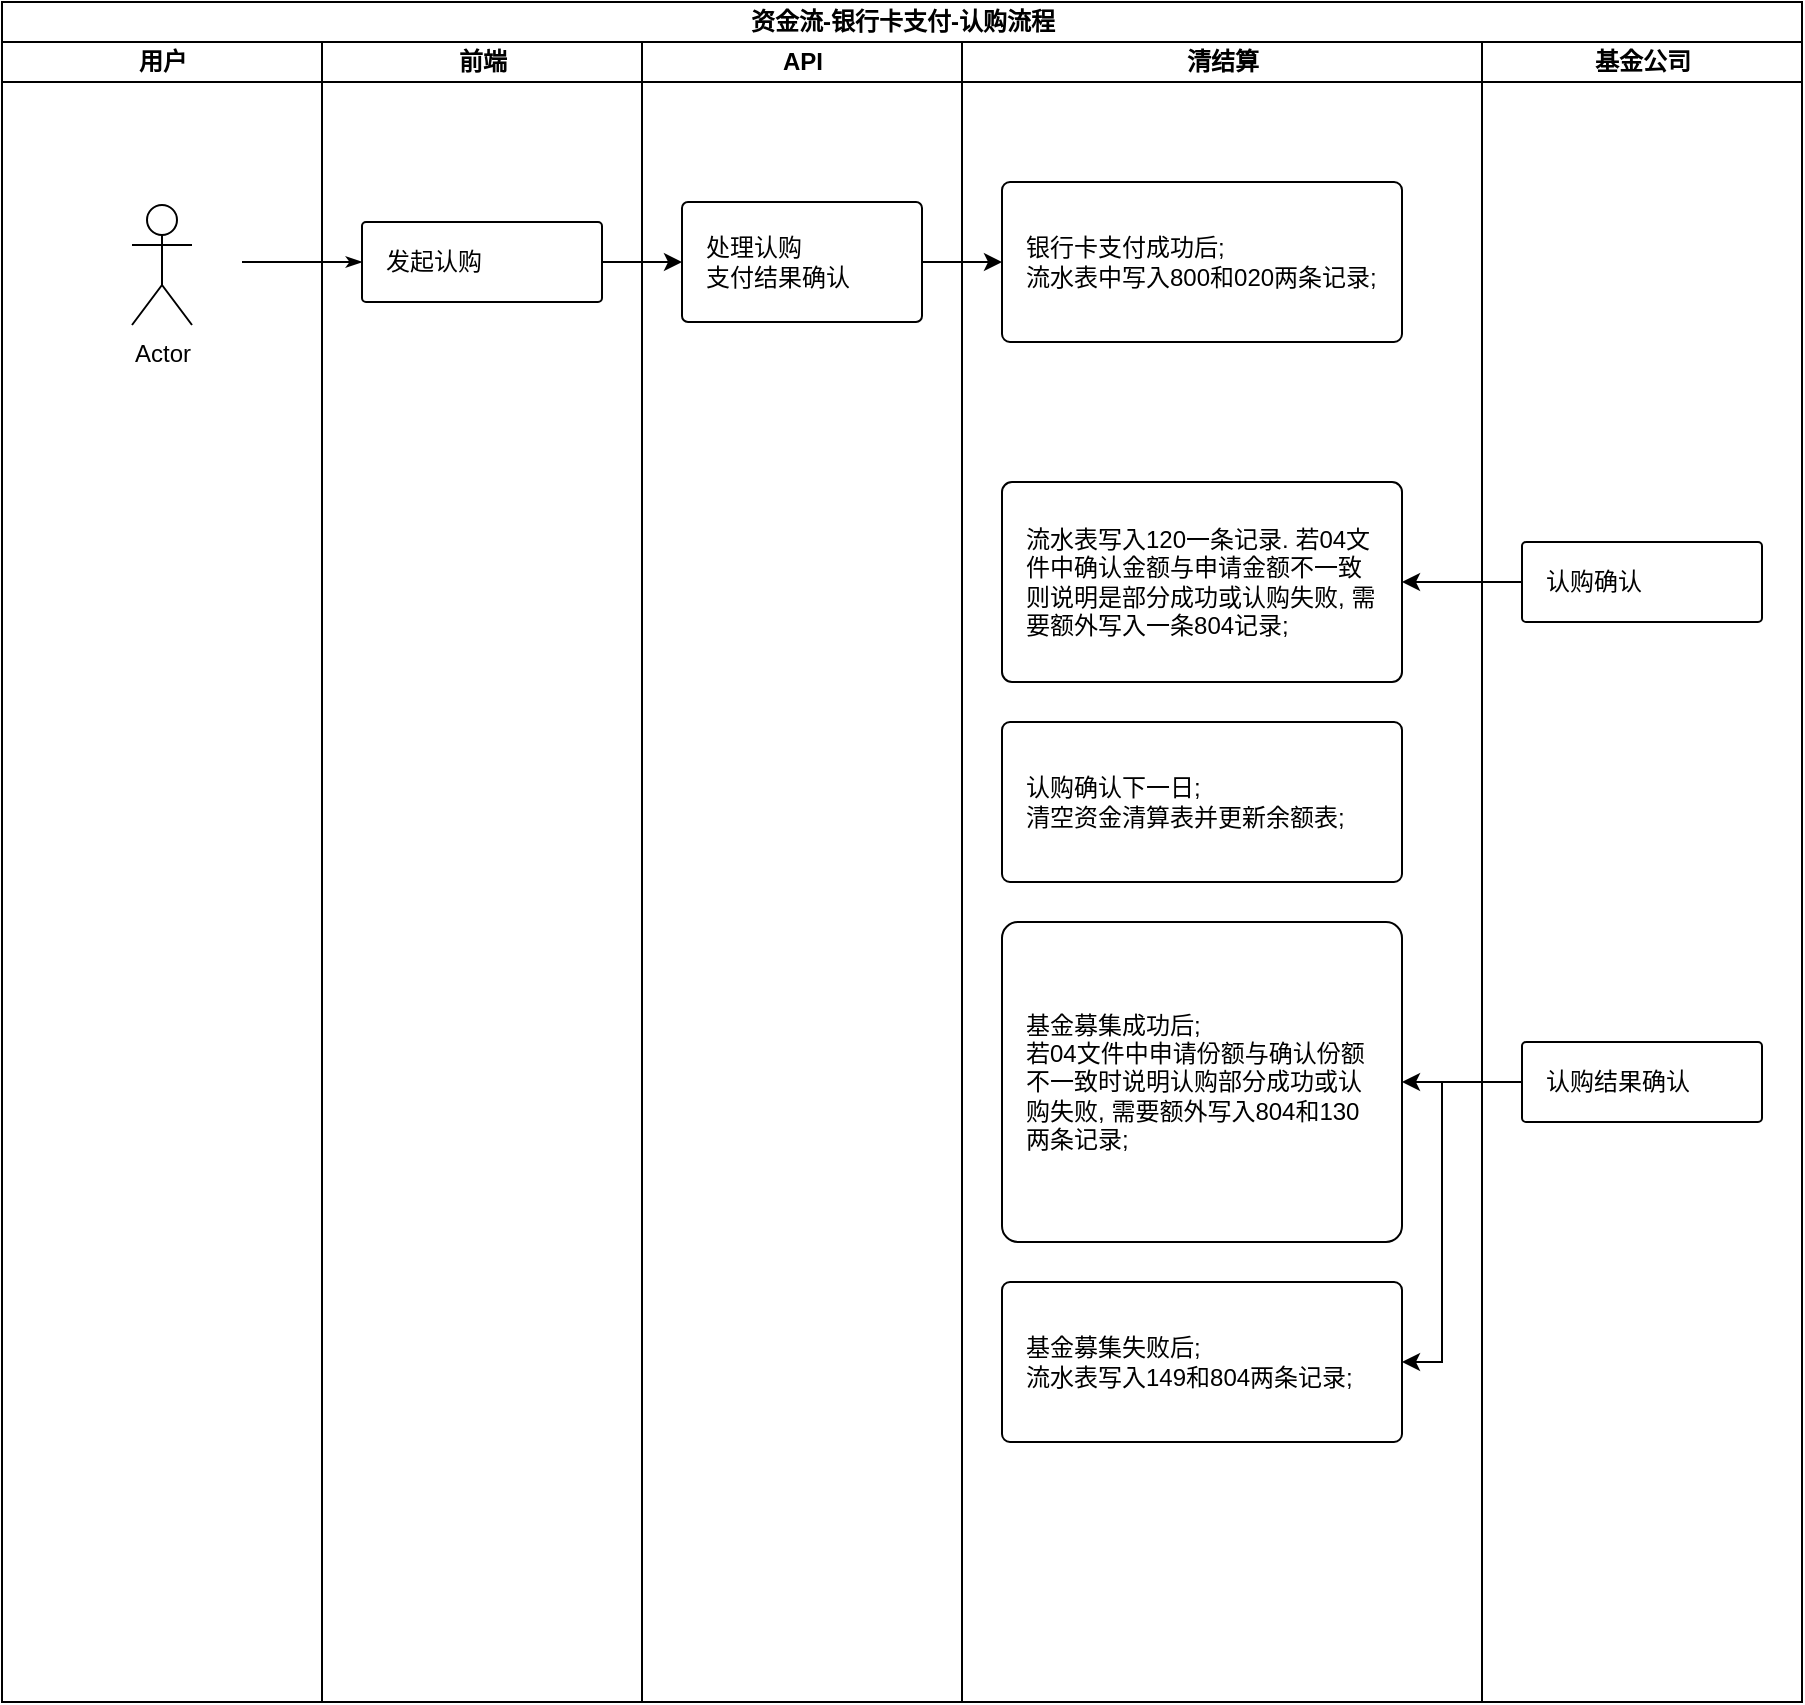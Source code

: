 <mxfile version="15.6.8" type="github" pages="7">
  <diagram name="认购-银行卡支付" id="74e2e168-ea6b-b213-b513-2b3c1d86103e">
    <mxGraphModel dx="1097" dy="556" grid="1" gridSize="10" guides="1" tooltips="1" connect="1" arrows="1" fold="1" page="1" pageScale="1" pageWidth="1100" pageHeight="850" background="none" math="0" shadow="0">
      <root>
        <mxCell id="0" />
        <mxCell id="1" parent="0" />
        <mxCell id="77e6c97f196da883-1" value="资金流-银行卡支付-认购流程" style="swimlane;html=1;childLayout=stackLayout;startSize=20;rounded=0;shadow=0;labelBackgroundColor=none;strokeWidth=1;fontFamily=Helvetica;fontSize=12;align=center;" parent="1" vertex="1">
          <mxGeometry x="100" width="900" height="850" as="geometry" />
        </mxCell>
        <mxCell id="77e6c97f196da883-2" value="用户" style="swimlane;html=1;startSize=20;fontFamily=Helvetica;fontSize=12;" parent="77e6c97f196da883-1" vertex="1">
          <mxGeometry y="20" width="160" height="830" as="geometry" />
        </mxCell>
        <mxCell id="12GjkF5NvIw1e0oJFxWk-1" value="Actor" style="shape=umlActor;verticalLabelPosition=bottom;verticalAlign=top;html=1;outlineConnect=0;fontFamily=Helvetica;fontSize=12;" parent="77e6c97f196da883-2" vertex="1">
          <mxGeometry x="65" y="81.5" width="30" height="60" as="geometry" />
        </mxCell>
        <mxCell id="77e6c97f196da883-3" value="前端" style="swimlane;html=1;startSize=20;fontFamily=Helvetica;fontSize=12;" parent="77e6c97f196da883-1" vertex="1">
          <mxGeometry x="160" y="20" width="160" height="830" as="geometry" />
        </mxCell>
        <mxCell id="77e6c97f196da883-11" value="发起认购" style="rounded=1;whiteSpace=wrap;html=1;align=left;spacingLeft=2;spacingRight=2;spacing=10;arcSize=5;fontFamily=Helvetica;fontSize=12;" parent="77e6c97f196da883-3" vertex="1">
          <mxGeometry x="20" y="90" width="120" height="40" as="geometry" />
        </mxCell>
        <mxCell id="77e6c97f196da883-4" value="API" style="swimlane;html=1;startSize=20;fontFamily=Helvetica;fontSize=12;" parent="77e6c97f196da883-1" vertex="1">
          <mxGeometry x="320" y="20" width="160" height="830" as="geometry" />
        </mxCell>
        <mxCell id="12GjkF5NvIw1e0oJFxWk-6" value="处理认购&lt;br style=&quot;font-size: 12px;&quot;&gt;支付结果确认&lt;br style=&quot;font-size: 12px;&quot;&gt;" style="rounded=1;whiteSpace=wrap;html=1;align=left;spacingLeft=2;spacingRight=2;spacing=10;arcSize=5;fontFamily=Helvetica;fontSize=12;" parent="77e6c97f196da883-4" vertex="1">
          <mxGeometry x="20" y="80" width="120" height="60" as="geometry" />
        </mxCell>
        <mxCell id="77e6c97f196da883-26" style="edgeStyle=orthogonalEdgeStyle;rounded=1;html=1;labelBackgroundColor=none;startArrow=none;startFill=0;startSize=5;endArrow=classicThin;endFill=1;endSize=5;jettySize=auto;orthogonalLoop=1;strokeWidth=1;fontFamily=Helvetica;fontSize=12;entryX=0;entryY=0.5;entryDx=0;entryDy=0;" parent="77e6c97f196da883-1" target="77e6c97f196da883-11" edge="1">
          <mxGeometry relative="1" as="geometry">
            <mxPoint x="120" y="130" as="sourcePoint" />
            <Array as="points">
              <mxPoint x="170" y="130" />
              <mxPoint x="170" y="130" />
            </Array>
          </mxGeometry>
        </mxCell>
        <mxCell id="12GjkF5NvIw1e0oJFxWk-7" value="" style="edgeStyle=orthogonalEdgeStyle;rounded=0;orthogonalLoop=1;jettySize=auto;html=1;fontFamily=Helvetica;fontSize=12;" parent="77e6c97f196da883-1" source="77e6c97f196da883-11" target="12GjkF5NvIw1e0oJFxWk-6" edge="1">
          <mxGeometry relative="1" as="geometry" />
        </mxCell>
        <mxCell id="77e6c97f196da883-6" value="清结算" style="swimlane;html=1;startSize=20;fontFamily=Helvetica;fontSize=12;" parent="77e6c97f196da883-1" vertex="1">
          <mxGeometry x="480" y="20" width="260" height="830" as="geometry" />
        </mxCell>
        <mxCell id="12GjkF5NvIw1e0oJFxWk-11" value="银行卡支付成功后&lt;span style=&quot;font-size: 12px;&quot;&gt;;&lt;/span&gt;&lt;br style=&quot;font-size: 12px;&quot;&gt;流水表中写入800和020两条记录&lt;span style=&quot;font-size: 12px;&quot;&gt;;&lt;/span&gt;" style="rounded=1;whiteSpace=wrap;html=1;align=left;spacingLeft=2;spacingRight=2;spacing=10;arcSize=5;fontFamily=Helvetica;fontSize=12;" parent="77e6c97f196da883-6" vertex="1">
          <mxGeometry x="20" y="70" width="200" height="80" as="geometry" />
        </mxCell>
        <mxCell id="12GjkF5NvIw1e0oJFxWk-18" value="&lt;span style=&quot;font-size: 12px&quot;&gt;流水表写入120一条记录. 若04文件中确认金额&lt;/span&gt;&lt;span style=&quot;font-size: 12px&quot;&gt;与申请金额&lt;span style=&quot;font-size: 12px&quot;&gt;不一致则说明是部分成功或认购失败&lt;/span&gt;&lt;/span&gt;&lt;span style=&quot;font-size: 12px&quot;&gt;,&lt;/span&gt;&lt;span style=&quot;font-size: 12px&quot;&gt;&lt;span style=&quot;font-size: 12px&quot;&gt;&amp;nbsp;需要&lt;/span&gt;&lt;/span&gt;&lt;span style=&quot;font-size: 12px&quot;&gt;&lt;span style=&quot;font-size: 12px&quot;&gt;额外写入一条804记录&lt;/span&gt;&lt;/span&gt;&lt;span style=&quot;font-size: 12px&quot;&gt;;&lt;/span&gt;&lt;span style=&quot;font-size: 12px&quot;&gt;&lt;br style=&quot;font-size: 12px&quot;&gt;&lt;/span&gt;" style="rounded=1;whiteSpace=wrap;html=1;align=left;spacingLeft=2;spacingRight=2;spacing=10;arcSize=5;fontFamily=Helvetica;fontSize=12;" parent="77e6c97f196da883-6" vertex="1">
          <mxGeometry x="20" y="220" width="200" height="100" as="geometry" />
        </mxCell>
        <mxCell id="12GjkF5NvIw1e0oJFxWk-22" value="基金募集成功后&lt;span style=&quot;font-size: 12px&quot;&gt;;&lt;/span&gt;&lt;br style=&quot;font-size: 12px&quot;&gt;若04文件中申请份额与确认份额不一致时说明认购部分成功或认购失败&lt;span style=&quot;font-size: 12px&quot;&gt;,&amp;nbsp;&lt;/span&gt;&lt;span style=&quot;font-size: 12px&quot;&gt;需要额外写入804和130两条记录&lt;/span&gt;&lt;span style=&quot;font-size: 12px&quot;&gt;;&lt;/span&gt;" style="rounded=1;whiteSpace=wrap;html=1;align=left;spacingLeft=2;spacingRight=2;spacing=10;arcSize=5;fontFamily=Helvetica;fontSize=12;" parent="77e6c97f196da883-6" vertex="1">
          <mxGeometry x="20" y="440" width="200" height="160" as="geometry" />
        </mxCell>
        <mxCell id="12GjkF5NvIw1e0oJFxWk-25" value="基金募集失败后&lt;span style=&quot;font-size: 12px;&quot;&gt;;&lt;/span&gt;&lt;br style=&quot;font-size: 12px;&quot;&gt;流水表写入149和804两条记录&lt;span style=&quot;font-size: 12px;&quot;&gt;;&lt;/span&gt;" style="rounded=1;whiteSpace=wrap;html=1;align=left;spacingLeft=2;spacingRight=2;arcSize=5;spacing=10;fontFamily=Helvetica;fontSize=12;" parent="77e6c97f196da883-6" vertex="1">
          <mxGeometry x="20" y="620" width="200" height="80" as="geometry" />
        </mxCell>
        <mxCell id="E-Tm5_w6oKKOwyoeAdDC-1" value="认购确认下一日;&lt;br&gt;清空资金清算表并更新余额表;" style="rounded=1;whiteSpace=wrap;html=1;align=left;spacingLeft=2;spacingRight=2;spacing=10;arcSize=5;fontFamily=Helvetica;fontSize=12;" vertex="1" parent="77e6c97f196da883-6">
          <mxGeometry x="20" y="340" width="200" height="80" as="geometry" />
        </mxCell>
        <mxCell id="12GjkF5NvIw1e0oJFxWk-15" value="基金公司" style="swimlane;html=1;startSize=20;fontFamily=Helvetica;fontSize=12;" parent="77e6c97f196da883-1" vertex="1">
          <mxGeometry x="740" y="20" width="160" height="830" as="geometry" />
        </mxCell>
        <mxCell id="12GjkF5NvIw1e0oJFxWk-16" value="认购确认" style="rounded=1;whiteSpace=wrap;html=1;align=left;spacingLeft=2;spacingRight=2;spacing=10;arcSize=5;fontFamily=Helvetica;fontSize=12;" parent="12GjkF5NvIw1e0oJFxWk-15" vertex="1">
          <mxGeometry x="20" y="250" width="120" height="40" as="geometry" />
        </mxCell>
        <mxCell id="12GjkF5NvIw1e0oJFxWk-17" style="edgeStyle=orthogonalEdgeStyle;rounded=0;orthogonalLoop=1;jettySize=auto;html=1;exitX=0.5;exitY=1;exitDx=0;exitDy=0;fontFamily=Helvetica;fontSize=12;" parent="12GjkF5NvIw1e0oJFxWk-15" source="12GjkF5NvIw1e0oJFxWk-16" target="12GjkF5NvIw1e0oJFxWk-16" edge="1">
          <mxGeometry relative="1" as="geometry" />
        </mxCell>
        <mxCell id="12GjkF5NvIw1e0oJFxWk-21" value="认购结果确认" style="rounded=1;whiteSpace=wrap;html=1;align=left;spacingLeft=2;spacingRight=2;spacing=10;arcSize=5;fontFamily=Helvetica;fontSize=12;" parent="12GjkF5NvIw1e0oJFxWk-15" vertex="1">
          <mxGeometry x="20" y="500" width="120" height="40" as="geometry" />
        </mxCell>
        <mxCell id="12GjkF5NvIw1e0oJFxWk-19" value="" style="edgeStyle=orthogonalEdgeStyle;rounded=0;orthogonalLoop=1;jettySize=auto;html=1;entryX=1;entryY=0.5;entryDx=0;entryDy=0;exitX=0;exitY=0.5;exitDx=0;exitDy=0;fontFamily=Helvetica;fontSize=12;" parent="77e6c97f196da883-1" source="12GjkF5NvIw1e0oJFxWk-16" target="12GjkF5NvIw1e0oJFxWk-18" edge="1">
          <mxGeometry relative="1" as="geometry">
            <Array as="points">
              <mxPoint x="760" y="290" />
              <mxPoint x="760" y="290" />
            </Array>
          </mxGeometry>
        </mxCell>
        <mxCell id="12GjkF5NvIw1e0oJFxWk-23" value="" style="edgeStyle=orthogonalEdgeStyle;rounded=0;orthogonalLoop=1;jettySize=auto;html=1;entryX=1;entryY=0.5;entryDx=0;entryDy=0;exitX=0;exitY=0.5;exitDx=0;exitDy=0;fontFamily=Helvetica;fontSize=12;" parent="77e6c97f196da883-1" source="12GjkF5NvIw1e0oJFxWk-21" target="12GjkF5NvIw1e0oJFxWk-22" edge="1">
          <mxGeometry relative="1" as="geometry">
            <mxPoint x="750" y="540" as="sourcePoint" />
            <Array as="points">
              <mxPoint x="760" y="540" />
            </Array>
          </mxGeometry>
        </mxCell>
        <mxCell id="12GjkF5NvIw1e0oJFxWk-28" value="" style="edgeStyle=orthogonalEdgeStyle;rounded=0;orthogonalLoop=1;jettySize=auto;html=1;entryX=1;entryY=0.5;entryDx=0;entryDy=0;exitX=0;exitY=0.5;exitDx=0;exitDy=0;fontFamily=Helvetica;fontSize=12;" parent="77e6c97f196da883-1" source="12GjkF5NvIw1e0oJFxWk-21" target="12GjkF5NvIw1e0oJFxWk-25" edge="1">
          <mxGeometry relative="1" as="geometry">
            <mxPoint x="730" y="540" as="sourcePoint" />
            <Array as="points">
              <mxPoint x="720" y="540" />
              <mxPoint x="720" y="680" />
            </Array>
          </mxGeometry>
        </mxCell>
        <mxCell id="cO9GOnF1WJv3CeYst1fP-2" style="edgeStyle=orthogonalEdgeStyle;rounded=0;orthogonalLoop=1;jettySize=auto;html=1;exitX=1;exitY=0.5;exitDx=0;exitDy=0;entryX=0;entryY=0.5;entryDx=0;entryDy=0;fontFamily=Helvetica;fontSize=12;" parent="77e6c97f196da883-1" source="12GjkF5NvIw1e0oJFxWk-6" target="12GjkF5NvIw1e0oJFxWk-11" edge="1">
          <mxGeometry relative="1" as="geometry" />
        </mxCell>
      </root>
    </mxGraphModel>
  </diagram>
  <diagram name="认购-备用金支付" id="-wCbE_WzvbQ07US4H_rW">
    <mxGraphModel dx="1097" dy="556" grid="1" gridSize="10" guides="1" tooltips="1" connect="1" arrows="1" fold="1" page="1" pageScale="1" pageWidth="1100" pageHeight="850" background="none" math="0" shadow="0">
      <root>
        <mxCell id="KTKjoq6SO68XxvG8exFq-0" />
        <mxCell id="KTKjoq6SO68XxvG8exFq-1" parent="KTKjoq6SO68XxvG8exFq-0" />
        <mxCell id="KTKjoq6SO68XxvG8exFq-2" value="资金流-备用金支付-认购" style="swimlane;html=1;childLayout=stackLayout;startSize=20;rounded=0;shadow=0;labelBackgroundColor=none;strokeWidth=1;fontFamily=Helvetica;fontSize=12;align=center;" parent="KTKjoq6SO68XxvG8exFq-1" vertex="1">
          <mxGeometry x="100" width="900" height="850" as="geometry" />
        </mxCell>
        <mxCell id="KTKjoq6SO68XxvG8exFq-3" value="用户" style="swimlane;html=1;startSize=20;fontFamily=Helvetica;fontSize=12;" parent="KTKjoq6SO68XxvG8exFq-2" vertex="1">
          <mxGeometry y="20" width="160" height="830" as="geometry" />
        </mxCell>
        <mxCell id="KTKjoq6SO68XxvG8exFq-4" value="Actor" style="shape=umlActor;verticalLabelPosition=bottom;verticalAlign=top;html=1;outlineConnect=0;fontFamily=Helvetica;fontSize=12;" parent="KTKjoq6SO68XxvG8exFq-3" vertex="1">
          <mxGeometry x="65" y="81.5" width="30" height="60" as="geometry" />
        </mxCell>
        <mxCell id="KTKjoq6SO68XxvG8exFq-5" value="前端" style="swimlane;html=1;startSize=20;fontFamily=Helvetica;fontSize=12;" parent="KTKjoq6SO68XxvG8exFq-2" vertex="1">
          <mxGeometry x="160" y="20" width="160" height="830" as="geometry" />
        </mxCell>
        <mxCell id="KTKjoq6SO68XxvG8exFq-6" value="发起认购" style="rounded=1;whiteSpace=wrap;html=1;align=left;spacingLeft=2;spacingRight=2;spacing=10;arcSize=5;fontFamily=Helvetica;fontSize=12;" parent="KTKjoq6SO68XxvG8exFq-5" vertex="1">
          <mxGeometry x="20" y="90" width="120" height="40" as="geometry" />
        </mxCell>
        <mxCell id="KTKjoq6SO68XxvG8exFq-7" value="API" style="swimlane;html=1;startSize=20;fontFamily=Helvetica;fontSize=12;" parent="KTKjoq6SO68XxvG8exFq-2" vertex="1">
          <mxGeometry x="320" y="20" width="160" height="830" as="geometry" />
        </mxCell>
        <mxCell id="KTKjoq6SO68XxvG8exFq-8" value="处理认购&lt;br style=&quot;font-size: 12px;&quot;&gt;支付结果确认&lt;br style=&quot;font-size: 12px;&quot;&gt;" style="rounded=1;whiteSpace=wrap;html=1;align=left;spacingLeft=2;spacingRight=2;spacing=10;arcSize=5;fontFamily=Helvetica;fontSize=12;" parent="KTKjoq6SO68XxvG8exFq-7" vertex="1">
          <mxGeometry x="20" y="80" width="120" height="60" as="geometry" />
        </mxCell>
        <mxCell id="KTKjoq6SO68XxvG8exFq-9" style="edgeStyle=orthogonalEdgeStyle;rounded=1;html=1;labelBackgroundColor=none;startArrow=none;startFill=0;startSize=5;endArrow=classicThin;endFill=1;endSize=5;jettySize=auto;orthogonalLoop=1;strokeWidth=1;fontFamily=Helvetica;fontSize=12;" parent="KTKjoq6SO68XxvG8exFq-2" target="KTKjoq6SO68XxvG8exFq-6" edge="1">
          <mxGeometry relative="1" as="geometry">
            <mxPoint x="120" y="131.5" as="sourcePoint" />
            <Array as="points">
              <mxPoint x="110" y="131.5" />
              <mxPoint x="110" y="131.5" />
            </Array>
          </mxGeometry>
        </mxCell>
        <mxCell id="KTKjoq6SO68XxvG8exFq-10" value="" style="edgeStyle=orthogonalEdgeStyle;rounded=0;orthogonalLoop=1;jettySize=auto;html=1;fontFamily=Helvetica;fontSize=12;" parent="KTKjoq6SO68XxvG8exFq-2" source="KTKjoq6SO68XxvG8exFq-6" target="KTKjoq6SO68XxvG8exFq-8" edge="1">
          <mxGeometry relative="1" as="geometry" />
        </mxCell>
        <mxCell id="KTKjoq6SO68XxvG8exFq-11" value="" style="edgeStyle=orthogonalEdgeStyle;rounded=0;orthogonalLoop=1;jettySize=auto;html=1;fontFamily=Helvetica;fontSize=12;" parent="KTKjoq6SO68XxvG8exFq-2" source="KTKjoq6SO68XxvG8exFq-8" target="KTKjoq6SO68XxvG8exFq-13" edge="1">
          <mxGeometry relative="1" as="geometry" />
        </mxCell>
        <mxCell id="KTKjoq6SO68XxvG8exFq-12" value="清结算" style="swimlane;html=1;startSize=20;fontFamily=Helvetica;fontSize=12;" parent="KTKjoq6SO68XxvG8exFq-2" vertex="1">
          <mxGeometry x="480" y="20" width="260" height="830" as="geometry" />
        </mxCell>
        <mxCell id="KTKjoq6SO68XxvG8exFq-13" value="备用金支付成功后;&lt;br style=&quot;font-size: 12px;&quot;&gt;流水表中备用金对应交易账户写入800和022两条记录;" style="rounded=1;whiteSpace=wrap;html=1;align=left;spacingLeft=2;spacingRight=2;spacing=10;arcSize=5;fontFamily=Helvetica;fontSize=12;" parent="KTKjoq6SO68XxvG8exFq-12" vertex="1">
          <mxGeometry x="20" y="70" width="200" height="80" as="geometry" />
        </mxCell>
        <mxCell id="KTKjoq6SO68XxvG8exFq-14" value="&lt;span style=&quot;font-size: 12px&quot;&gt;流水表中写入120一条记录; 若04文件中确认金额与申请金额不一致则说明是部分成功或认购失败&lt;/span&gt;&lt;span style=&quot;font-size: 12px&quot;&gt;,&lt;/span&gt;&lt;span style=&quot;font-size: 12px&quot;&gt;&lt;span style=&quot;font-size: 12px&quot;&gt;&amp;nbsp;需要&lt;/span&gt;&lt;/span&gt;&lt;span style=&quot;font-size: 12px&quot;&gt;&lt;span style=&quot;font-size: 12px&quot;&gt;额外写入一条804记录&lt;/span&gt;&lt;/span&gt;&lt;span style=&quot;font-size: 12px&quot;&gt;;&lt;/span&gt;&lt;span style=&quot;font-size: 12px&quot;&gt;&lt;br style=&quot;font-size: 12px&quot;&gt;流水表中备用金对应交易账号写入一条124记录;&lt;/span&gt;" style="rounded=1;whiteSpace=wrap;html=1;align=left;spacingLeft=2;spacingRight=2;spacing=10;arcSize=5;fontFamily=Helvetica;fontSize=12;" parent="KTKjoq6SO68XxvG8exFq-12" vertex="1">
          <mxGeometry x="20" y="220" width="200" height="150" as="geometry" />
        </mxCell>
        <mxCell id="KTKjoq6SO68XxvG8exFq-15" value="基金募集成功后;&lt;br style=&quot;font-size: 12px;&quot;&gt;流水表中写入130一条记录. 若04文件中确认份额与申请份额不一致时说明认购部分成功或认购失败, 需要额外写入一条804记录" style="rounded=1;whiteSpace=wrap;html=1;align=left;spacingLeft=2;spacingRight=2;spacing=10;arcSize=5;fontFamily=Helvetica;fontSize=12;" parent="KTKjoq6SO68XxvG8exFq-12" vertex="1">
          <mxGeometry x="20" y="490" width="200" height="100" as="geometry" />
        </mxCell>
        <mxCell id="KTKjoq6SO68XxvG8exFq-16" value="基金募集失败后;&lt;br style=&quot;font-size: 12px;&quot;&gt;流水表中写入149和804两条记录;" style="rounded=1;whiteSpace=wrap;html=1;align=left;spacingLeft=2;spacingRight=2;spacing=10;arcSize=5;fontFamily=Helvetica;fontSize=12;" parent="KTKjoq6SO68XxvG8exFq-12" vertex="1">
          <mxGeometry x="20" y="632" width="200" height="80" as="geometry" />
        </mxCell>
        <mxCell id="va6eXxd3p52WXhvBob9o-0" value="认购确认下一日;&lt;br&gt;清空资金清算表并更新余额表;" style="rounded=1;whiteSpace=wrap;html=1;align=left;spacingLeft=2;spacingRight=2;spacing=10;arcSize=5;fontFamily=Helvetica;fontSize=12;" vertex="1" parent="KTKjoq6SO68XxvG8exFq-12">
          <mxGeometry x="20" y="390" width="200" height="80" as="geometry" />
        </mxCell>
        <mxCell id="KTKjoq6SO68XxvG8exFq-17" value="基金公司" style="swimlane;html=1;startSize=20;fontFamily=Helvetica;fontSize=12;" parent="KTKjoq6SO68XxvG8exFq-2" vertex="1">
          <mxGeometry x="740" y="20" width="160" height="830" as="geometry" />
        </mxCell>
        <mxCell id="KTKjoq6SO68XxvG8exFq-18" value="认购确认" style="rounded=1;whiteSpace=wrap;html=1;align=left;spacingLeft=2;spacingRight=2;spacing=10;arcSize=5;fontFamily=Helvetica;fontSize=12;" parent="KTKjoq6SO68XxvG8exFq-17" vertex="1">
          <mxGeometry x="20" y="275" width="120" height="40" as="geometry" />
        </mxCell>
        <mxCell id="KTKjoq6SO68XxvG8exFq-19" style="edgeStyle=orthogonalEdgeStyle;rounded=0;orthogonalLoop=1;jettySize=auto;html=1;exitX=0.5;exitY=1;exitDx=0;exitDy=0;fontFamily=Helvetica;fontSize=12;" parent="KTKjoq6SO68XxvG8exFq-17" source="KTKjoq6SO68XxvG8exFq-18" target="KTKjoq6SO68XxvG8exFq-18" edge="1">
          <mxGeometry relative="1" as="geometry" />
        </mxCell>
        <mxCell id="KTKjoq6SO68XxvG8exFq-20" value="认购结果确认" style="rounded=1;whiteSpace=wrap;html=1;align=left;spacingLeft=2;spacingRight=2;spacing=10;arcSize=5;fontFamily=Helvetica;fontSize=12;" parent="KTKjoq6SO68XxvG8exFq-17" vertex="1">
          <mxGeometry x="20" y="520" width="120" height="40" as="geometry" />
        </mxCell>
        <mxCell id="Z9peEfl8zAG5faaf_7oY-2" style="edgeStyle=orthogonalEdgeStyle;rounded=0;orthogonalLoop=1;jettySize=auto;html=1;exitX=0.5;exitY=1;exitDx=0;exitDy=0;fontFamily=Helvetica;fontSize=12;" parent="KTKjoq6SO68XxvG8exFq-17" edge="1">
          <mxGeometry relative="1" as="geometry">
            <mxPoint x="80" y="425.63" as="sourcePoint" />
            <mxPoint x="80" y="425.63" as="targetPoint" />
          </mxGeometry>
        </mxCell>
        <mxCell id="KTKjoq6SO68XxvG8exFq-21" value="" style="edgeStyle=orthogonalEdgeStyle;rounded=0;orthogonalLoop=1;jettySize=auto;html=1;exitX=0;exitY=0.5;exitDx=0;exitDy=0;entryX=1;entryY=0.5;entryDx=0;entryDy=0;fontFamily=Helvetica;fontSize=12;" parent="KTKjoq6SO68XxvG8exFq-2" source="KTKjoq6SO68XxvG8exFq-18" target="KTKjoq6SO68XxvG8exFq-14" edge="1">
          <mxGeometry relative="1" as="geometry">
            <Array as="points">
              <mxPoint x="760" y="315" />
            </Array>
          </mxGeometry>
        </mxCell>
        <mxCell id="KTKjoq6SO68XxvG8exFq-22" value="" style="edgeStyle=orthogonalEdgeStyle;rounded=0;orthogonalLoop=1;jettySize=auto;html=1;fontFamily=Helvetica;fontSize=12;" parent="KTKjoq6SO68XxvG8exFq-2" source="KTKjoq6SO68XxvG8exFq-20" target="KTKjoq6SO68XxvG8exFq-15" edge="1">
          <mxGeometry relative="1" as="geometry">
            <Array as="points">
              <mxPoint x="700" y="562" />
              <mxPoint x="700" y="562" />
            </Array>
          </mxGeometry>
        </mxCell>
        <mxCell id="KTKjoq6SO68XxvG8exFq-23" value="" style="edgeStyle=orthogonalEdgeStyle;rounded=0;orthogonalLoop=1;jettySize=auto;html=1;entryX=1;entryY=0.5;entryDx=0;entryDy=0;exitX=0;exitY=0.5;exitDx=0;exitDy=0;fontFamily=Helvetica;fontSize=12;" parent="KTKjoq6SO68XxvG8exFq-2" source="KTKjoq6SO68XxvG8exFq-20" target="KTKjoq6SO68XxvG8exFq-16" edge="1">
          <mxGeometry relative="1" as="geometry">
            <Array as="points">
              <mxPoint x="720" y="560" />
              <mxPoint x="720" y="692" />
            </Array>
          </mxGeometry>
        </mxCell>
      </root>
    </mxGraphModel>
  </diagram>
  <diagram id="F8xrC1gaDjKWn0wuDQE8" name="申购-银行卡支付">
    <mxGraphModel dx="1097" dy="556" grid="1" gridSize="10" guides="1" tooltips="1" connect="1" arrows="1" fold="1" page="1" pageScale="1" pageWidth="1100" pageHeight="850" background="none" math="0" shadow="0">
      <root>
        <mxCell id="wtjmfE7VQJq2z9GDIMtx-0" />
        <mxCell id="wtjmfE7VQJq2z9GDIMtx-1" parent="wtjmfE7VQJq2z9GDIMtx-0" />
        <mxCell id="EzL5qBrfCOP226wimF2h-0" value="资金流-银行卡支付-申购" style="swimlane;html=1;childLayout=stackLayout;startSize=20;shadow=0;labelBackgroundColor=none;strokeWidth=1;fontFamily=Helvetica;fontSize=12;align=center;" parent="wtjmfE7VQJq2z9GDIMtx-1" vertex="1">
          <mxGeometry x="100" width="900" height="850" as="geometry" />
        </mxCell>
        <mxCell id="EzL5qBrfCOP226wimF2h-1" value="用户" style="swimlane;html=1;startSize=20;fontFamily=Helvetica;fontSize=12;" parent="EzL5qBrfCOP226wimF2h-0" vertex="1">
          <mxGeometry y="20" width="160" height="830" as="geometry" />
        </mxCell>
        <mxCell id="EzL5qBrfCOP226wimF2h-2" value="Actor" style="shape=umlActor;verticalLabelPosition=bottom;verticalAlign=top;html=1;outlineConnect=0;fontFamily=Helvetica;fontSize=12;" parent="EzL5qBrfCOP226wimF2h-1" vertex="1">
          <mxGeometry x="65" y="81.5" width="30" height="60" as="geometry" />
        </mxCell>
        <mxCell id="EzL5qBrfCOP226wimF2h-3" value="前端" style="swimlane;html=1;startSize=20;fontFamily=Helvetica;fontSize=12;" parent="EzL5qBrfCOP226wimF2h-0" vertex="1">
          <mxGeometry x="160" y="20" width="160" height="830" as="geometry" />
        </mxCell>
        <mxCell id="EzL5qBrfCOP226wimF2h-4" value="发起申购" style="rounded=1;whiteSpace=wrap;html=1;align=left;spacingLeft=2;spacingRight=2;spacing=10;arcSize=5;fontFamily=Helvetica;fontSize=12;" parent="EzL5qBrfCOP226wimF2h-3" vertex="1">
          <mxGeometry x="20" y="90" width="120" height="40" as="geometry" />
        </mxCell>
        <mxCell id="EzL5qBrfCOP226wimF2h-5" value="API" style="swimlane;html=1;startSize=20;fontFamily=Helvetica;fontSize=12;" parent="EzL5qBrfCOP226wimF2h-0" vertex="1">
          <mxGeometry x="320" y="20" width="160" height="830" as="geometry" />
        </mxCell>
        <mxCell id="EzL5qBrfCOP226wimF2h-6" value="处理申购&lt;br style=&quot;font-size: 12px;&quot;&gt;支付结果确认" style="rounded=1;whiteSpace=wrap;html=1;align=left;spacingLeft=2;spacingRight=2;spacing=10;arcSize=5;fontFamily=Helvetica;fontSize=12;" parent="EzL5qBrfCOP226wimF2h-5" vertex="1">
          <mxGeometry x="20" y="80" width="120" height="60" as="geometry" />
        </mxCell>
        <mxCell id="EzL5qBrfCOP226wimF2h-7" style="edgeStyle=orthogonalEdgeStyle;html=1;labelBackgroundColor=none;startArrow=none;startFill=0;startSize=5;endArrow=classicThin;endFill=1;endSize=5;jettySize=auto;orthogonalLoop=1;strokeWidth=1;fontFamily=Helvetica;fontSize=12;entryX=0;entryY=0.5;entryDx=0;entryDy=0;" parent="EzL5qBrfCOP226wimF2h-0" target="EzL5qBrfCOP226wimF2h-4" edge="1">
          <mxGeometry relative="1" as="geometry">
            <mxPoint x="120" y="130" as="sourcePoint" />
            <Array as="points">
              <mxPoint x="120" y="130" />
            </Array>
          </mxGeometry>
        </mxCell>
        <mxCell id="EzL5qBrfCOP226wimF2h-8" value="" style="edgeStyle=orthogonalEdgeStyle;orthogonalLoop=1;jettySize=auto;html=1;fontFamily=Helvetica;fontSize=12;" parent="EzL5qBrfCOP226wimF2h-0" source="EzL5qBrfCOP226wimF2h-4" target="EzL5qBrfCOP226wimF2h-6" edge="1">
          <mxGeometry relative="1" as="geometry" />
        </mxCell>
        <mxCell id="EzL5qBrfCOP226wimF2h-9" value="" style="edgeStyle=orthogonalEdgeStyle;orthogonalLoop=1;jettySize=auto;html=1;fontFamily=Helvetica;fontSize=12;" parent="EzL5qBrfCOP226wimF2h-0" source="EzL5qBrfCOP226wimF2h-6" target="EzL5qBrfCOP226wimF2h-11" edge="1">
          <mxGeometry relative="1" as="geometry" />
        </mxCell>
        <mxCell id="EzL5qBrfCOP226wimF2h-10" value="清结算" style="swimlane;html=1;startSize=20;fontFamily=Helvetica;fontSize=12;" parent="EzL5qBrfCOP226wimF2h-0" vertex="1">
          <mxGeometry x="480" y="20" width="260" height="830" as="geometry" />
        </mxCell>
        <mxCell id="EzL5qBrfCOP226wimF2h-11" value="银行卡支付成功后;&lt;br style=&quot;font-size: 12px;&quot;&gt;流水表中写入800和022两条记录;" style="rounded=1;whiteSpace=wrap;html=1;align=left;spacingLeft=2;spacingRight=2;spacing=10;arcSize=5;fontFamily=Helvetica;fontSize=12;" parent="EzL5qBrfCOP226wimF2h-10" vertex="1">
          <mxGeometry x="20" y="50" width="200" height="120" as="geometry" />
        </mxCell>
        <mxCell id="EzL5qBrfCOP226wimF2h-12" value="流水表写入122一条记录;&amp;nbsp;&lt;span style=&quot;font-size: 12px&quot;&gt;若04文件中确认金额&lt;/span&gt;与申请金额&lt;span style=&quot;font-size: 12px&quot;&gt;不一致则说明只有部分成功&lt;/span&gt;&lt;span style=&quot;font-size: 12px&quot;&gt;,&lt;/span&gt;&lt;span style=&quot;font-size: 12px&quot;&gt;&amp;nbsp;需要给用户退款&lt;/span&gt;&lt;span style=&quot;font-size: 12px&quot;&gt;,&lt;/span&gt;&lt;span style=&quot;font-size: 12px&quot;&gt;&amp;nbsp;退款至交易账号对应银行卡&lt;/span&gt;&lt;span style=&quot;font-size: 12px&quot;&gt;,&lt;/span&gt;&lt;span style=&quot;font-size: 12px&quot;&gt;&amp;nbsp;并额外写入一条804记录;&lt;/span&gt;" style="rounded=1;whiteSpace=wrap;html=1;align=left;spacingLeft=2;spacingRight=2;spacing=10;arcSize=5;fontFamily=Helvetica;fontSize=12;" parent="EzL5qBrfCOP226wimF2h-10" vertex="1">
          <mxGeometry x="20" y="220" width="200" height="140" as="geometry" />
        </mxCell>
        <mxCell id="MYecZ2V6xRfUikZ4x27Y-0" value="申购确认下一日;&lt;br&gt;清空资金清算表并更新余额表;" style="rounded=1;whiteSpace=wrap;html=1;align=left;spacingLeft=2;spacingRight=2;spacing=10;arcSize=5;fontFamily=Helvetica;fontSize=12;" vertex="1" parent="EzL5qBrfCOP226wimF2h-10">
          <mxGeometry x="20" y="380" width="200" height="80" as="geometry" />
        </mxCell>
        <mxCell id="EzL5qBrfCOP226wimF2h-15" value="基金公司" style="swimlane;html=1;startSize=20;fontFamily=Helvetica;fontSize=12;" parent="EzL5qBrfCOP226wimF2h-0" vertex="1">
          <mxGeometry x="740" y="20" width="160" height="830" as="geometry" />
        </mxCell>
        <mxCell id="EzL5qBrfCOP226wimF2h-16" value="申购确认" style="rounded=1;whiteSpace=wrap;html=1;align=left;spacingLeft=2;spacingRight=2;spacing=10;arcSize=5;fontFamily=Helvetica;fontSize=12;" parent="EzL5qBrfCOP226wimF2h-15" vertex="1">
          <mxGeometry x="20" y="270" width="120" height="40" as="geometry" />
        </mxCell>
        <mxCell id="EzL5qBrfCOP226wimF2h-17" style="edgeStyle=orthogonalEdgeStyle;orthogonalLoop=1;jettySize=auto;html=1;exitX=0.5;exitY=1;exitDx=0;exitDy=0;fontFamily=Helvetica;fontSize=12;" parent="EzL5qBrfCOP226wimF2h-15" source="EzL5qBrfCOP226wimF2h-16" target="EzL5qBrfCOP226wimF2h-16" edge="1">
          <mxGeometry relative="1" as="geometry" />
        </mxCell>
        <mxCell id="EzL5qBrfCOP226wimF2h-19" value="" style="edgeStyle=orthogonalEdgeStyle;orthogonalLoop=1;jettySize=auto;html=1;entryX=1;entryY=0.5;entryDx=0;entryDy=0;exitX=0;exitY=0.5;exitDx=0;exitDy=0;fontFamily=Helvetica;fontSize=12;" parent="EzL5qBrfCOP226wimF2h-0" source="EzL5qBrfCOP226wimF2h-16" target="EzL5qBrfCOP226wimF2h-12" edge="1">
          <mxGeometry relative="1" as="geometry">
            <Array as="points">
              <mxPoint x="730" y="310" />
              <mxPoint x="730" y="310" />
            </Array>
          </mxGeometry>
        </mxCell>
      </root>
    </mxGraphModel>
  </diagram>
  <diagram name="申购-备用金支付" id="_-hb5riuFFzseJ9uLydj">
    <mxGraphModel dx="1097" dy="556" grid="1" gridSize="10" guides="1" tooltips="1" connect="1" arrows="1" fold="1" page="1" pageScale="1" pageWidth="1100" pageHeight="850" math="0" shadow="0">
      <root>
        <mxCell id="JICQAFATRU0Gd_pabYBW-0" />
        <mxCell id="JICQAFATRU0Gd_pabYBW-1" parent="JICQAFATRU0Gd_pabYBW-0" />
        <mxCell id="JICQAFATRU0Gd_pabYBW-2" value="资金流-备用金支付-申购" style="swimlane;html=1;childLayout=stackLayout;startSize=20;shadow=0;labelBackgroundColor=none;strokeWidth=1;fontFamily=Helvetica;fontSize=12;align=center;" vertex="1" parent="JICQAFATRU0Gd_pabYBW-1">
          <mxGeometry x="100" width="900" height="850" as="geometry" />
        </mxCell>
        <mxCell id="JICQAFATRU0Gd_pabYBW-3" value="用户" style="swimlane;html=1;startSize=20;fontFamily=Helvetica;fontSize=12;" vertex="1" parent="JICQAFATRU0Gd_pabYBW-2">
          <mxGeometry y="20" width="160" height="830" as="geometry" />
        </mxCell>
        <mxCell id="JICQAFATRU0Gd_pabYBW-4" value="Actor" style="shape=umlActor;verticalLabelPosition=bottom;verticalAlign=top;html=1;outlineConnect=0;fontFamily=Helvetica;fontSize=12;" vertex="1" parent="JICQAFATRU0Gd_pabYBW-3">
          <mxGeometry x="65" y="81.5" width="30" height="60" as="geometry" />
        </mxCell>
        <mxCell id="JICQAFATRU0Gd_pabYBW-5" value="前端" style="swimlane;html=1;startSize=20;fontFamily=Helvetica;fontSize=12;" vertex="1" parent="JICQAFATRU0Gd_pabYBW-2">
          <mxGeometry x="160" y="20" width="160" height="830" as="geometry" />
        </mxCell>
        <mxCell id="JICQAFATRU0Gd_pabYBW-6" value="发起申购" style="rounded=1;whiteSpace=wrap;html=1;align=left;spacingLeft=2;spacingRight=2;spacing=10;arcSize=5;fontFamily=Helvetica;fontSize=12;" vertex="1" parent="JICQAFATRU0Gd_pabYBW-5">
          <mxGeometry x="20" y="90" width="120" height="40" as="geometry" />
        </mxCell>
        <mxCell id="JICQAFATRU0Gd_pabYBW-7" value="API" style="swimlane;html=1;startSize=20;fontFamily=Helvetica;fontSize=12;" vertex="1" parent="JICQAFATRU0Gd_pabYBW-2">
          <mxGeometry x="320" y="20" width="160" height="830" as="geometry" />
        </mxCell>
        <mxCell id="JICQAFATRU0Gd_pabYBW-8" value="处理申购&lt;br style=&quot;font-size: 12px;&quot;&gt;支付结果确认" style="rounded=1;whiteSpace=wrap;html=1;align=left;spacingLeft=2;spacingRight=2;spacing=10;arcSize=5;fontFamily=Helvetica;fontSize=12;" vertex="1" parent="JICQAFATRU0Gd_pabYBW-7">
          <mxGeometry x="20" y="80" width="120" height="60" as="geometry" />
        </mxCell>
        <mxCell id="JICQAFATRU0Gd_pabYBW-9" style="edgeStyle=orthogonalEdgeStyle;html=1;labelBackgroundColor=none;startArrow=none;startFill=0;startSize=5;endArrow=classicThin;endFill=1;endSize=5;jettySize=auto;orthogonalLoop=1;strokeWidth=1;fontFamily=Helvetica;fontSize=12;entryX=0;entryY=0.5;entryDx=0;entryDy=0;" edge="1" parent="JICQAFATRU0Gd_pabYBW-2" target="JICQAFATRU0Gd_pabYBW-6">
          <mxGeometry relative="1" as="geometry">
            <mxPoint x="120" y="130" as="sourcePoint" />
            <Array as="points">
              <mxPoint x="120" y="130" />
            </Array>
          </mxGeometry>
        </mxCell>
        <mxCell id="JICQAFATRU0Gd_pabYBW-10" value="" style="edgeStyle=orthogonalEdgeStyle;orthogonalLoop=1;jettySize=auto;html=1;fontFamily=Helvetica;fontSize=12;" edge="1" parent="JICQAFATRU0Gd_pabYBW-2" source="JICQAFATRU0Gd_pabYBW-6" target="JICQAFATRU0Gd_pabYBW-8">
          <mxGeometry relative="1" as="geometry" />
        </mxCell>
        <mxCell id="JICQAFATRU0Gd_pabYBW-11" value="" style="edgeStyle=orthogonalEdgeStyle;orthogonalLoop=1;jettySize=auto;html=1;fontFamily=Helvetica;fontSize=12;" edge="1" parent="JICQAFATRU0Gd_pabYBW-2" source="JICQAFATRU0Gd_pabYBW-8" target="JICQAFATRU0Gd_pabYBW-13">
          <mxGeometry relative="1" as="geometry" />
        </mxCell>
        <mxCell id="JICQAFATRU0Gd_pabYBW-12" value="清结算" style="swimlane;html=1;startSize=20;fontFamily=Helvetica;fontSize=12;" vertex="1" parent="JICQAFATRU0Gd_pabYBW-2">
          <mxGeometry x="480" y="20" width="260" height="830" as="geometry" />
        </mxCell>
        <mxCell id="JICQAFATRU0Gd_pabYBW-13" value="银行卡支付成功后;&lt;br style=&quot;font-size: 12px;&quot;&gt;流水表中备用金对应交易账户写入800和022两条记录;" style="rounded=1;whiteSpace=wrap;html=1;align=left;spacingLeft=2;spacingRight=2;spacing=10;arcSize=5;fontFamily=Helvetica;fontSize=12;" vertex="1" parent="JICQAFATRU0Gd_pabYBW-12">
          <mxGeometry x="20" y="50" width="200" height="120" as="geometry" />
        </mxCell>
        <mxCell id="JICQAFATRU0Gd_pabYBW-14" value="流水表写入122一条记录;&amp;nbsp;&lt;span style=&quot;font-size: 12px&quot;&gt;若04文件中确认金额&lt;/span&gt;与申请金额&lt;span style=&quot;font-size: 12px&quot;&gt;不一致则说明只有部分成功&lt;/span&gt;&lt;span style=&quot;font-size: 12px&quot;&gt;,&lt;/span&gt;&lt;span style=&quot;font-size: 12px&quot;&gt;&amp;nbsp;需要给用户退款&lt;/span&gt;&lt;span style=&quot;font-size: 12px&quot;&gt;,&lt;/span&gt;&lt;span style=&quot;font-size: 12px&quot;&gt;&amp;nbsp;退款至交易账号对应银行卡&lt;/span&gt;&lt;span style=&quot;font-size: 12px&quot;&gt;,&lt;/span&gt;&lt;span style=&quot;font-size: 12px&quot;&gt;&amp;nbsp;并额外写入一条804记录;&lt;/span&gt;" style="rounded=1;whiteSpace=wrap;html=1;align=left;spacingLeft=2;spacingRight=2;spacing=10;arcSize=5;fontFamily=Helvetica;fontSize=12;" vertex="1" parent="JICQAFATRU0Gd_pabYBW-12">
          <mxGeometry x="20" y="220" width="200" height="140" as="geometry" />
        </mxCell>
        <mxCell id="hecEraKjl9DLfcyD-f18-0" value="申购确认下一日;&lt;br&gt;清空资金清算表并更新余额表;" style="rounded=1;whiteSpace=wrap;html=1;align=left;spacingLeft=2;spacingRight=2;spacing=10;arcSize=5;fontFamily=Helvetica;fontSize=12;" vertex="1" parent="JICQAFATRU0Gd_pabYBW-12">
          <mxGeometry x="20" y="380" width="200" height="80" as="geometry" />
        </mxCell>
        <mxCell id="JICQAFATRU0Gd_pabYBW-15" value="基金公司" style="swimlane;html=1;startSize=20;fontFamily=Helvetica;fontSize=12;" vertex="1" parent="JICQAFATRU0Gd_pabYBW-2">
          <mxGeometry x="740" y="20" width="160" height="830" as="geometry" />
        </mxCell>
        <mxCell id="JICQAFATRU0Gd_pabYBW-16" value="申购确认" style="rounded=1;whiteSpace=wrap;html=1;align=left;spacingLeft=2;spacingRight=2;spacing=10;arcSize=5;fontFamily=Helvetica;fontSize=12;" vertex="1" parent="JICQAFATRU0Gd_pabYBW-15">
          <mxGeometry x="20" y="270" width="120" height="40" as="geometry" />
        </mxCell>
        <mxCell id="JICQAFATRU0Gd_pabYBW-17" style="edgeStyle=orthogonalEdgeStyle;orthogonalLoop=1;jettySize=auto;html=1;exitX=0.5;exitY=1;exitDx=0;exitDy=0;fontFamily=Helvetica;fontSize=12;" edge="1" parent="JICQAFATRU0Gd_pabYBW-15" source="JICQAFATRU0Gd_pabYBW-16" target="JICQAFATRU0Gd_pabYBW-16">
          <mxGeometry relative="1" as="geometry" />
        </mxCell>
        <mxCell id="JICQAFATRU0Gd_pabYBW-18" value="" style="edgeStyle=orthogonalEdgeStyle;orthogonalLoop=1;jettySize=auto;html=1;entryX=1;entryY=0.5;entryDx=0;entryDy=0;exitX=0;exitY=0.5;exitDx=0;exitDy=0;fontFamily=Helvetica;fontSize=12;" edge="1" parent="JICQAFATRU0Gd_pabYBW-2" source="JICQAFATRU0Gd_pabYBW-16" target="JICQAFATRU0Gd_pabYBW-14">
          <mxGeometry relative="1" as="geometry">
            <Array as="points">
              <mxPoint x="730" y="310" />
              <mxPoint x="730" y="310" />
            </Array>
          </mxGeometry>
        </mxCell>
      </root>
    </mxGraphModel>
  </diagram>
  <diagram name="赎回" id="GwUClJKcG2bneEdFs9N0">
    <mxGraphModel dx="1097" dy="556" grid="1" gridSize="10" guides="1" tooltips="1" connect="1" arrows="1" fold="1" page="1" pageScale="1" pageWidth="1100" pageHeight="850" math="0" shadow="0">
      <root>
        <mxCell id="nBo_cUhYTdb0YgvIgYSJ-0" />
        <mxCell id="nBo_cUhYTdb0YgvIgYSJ-1" parent="nBo_cUhYTdb0YgvIgYSJ-0" />
        <mxCell id="nBo_cUhYTdb0YgvIgYSJ-2" value="资金流-赎回" style="swimlane;html=1;childLayout=stackLayout;startSize=20;shadow=0;labelBackgroundColor=none;strokeWidth=1;fontFamily=Helvetica;fontSize=12;align=center;" parent="nBo_cUhYTdb0YgvIgYSJ-1" vertex="1">
          <mxGeometry x="100" width="900" height="850" as="geometry" />
        </mxCell>
        <mxCell id="nBo_cUhYTdb0YgvIgYSJ-3" value="用户" style="swimlane;html=1;startSize=20;fontFamily=Helvetica;fontSize=12;" parent="nBo_cUhYTdb0YgvIgYSJ-2" vertex="1">
          <mxGeometry y="20" width="160" height="830" as="geometry" />
        </mxCell>
        <mxCell id="nBo_cUhYTdb0YgvIgYSJ-5" value="前端" style="swimlane;html=1;startSize=20;fontFamily=Helvetica;fontSize=12;" parent="nBo_cUhYTdb0YgvIgYSJ-2" vertex="1">
          <mxGeometry x="160" y="20" width="160" height="830" as="geometry" />
        </mxCell>
        <mxCell id="nBo_cUhYTdb0YgvIgYSJ-7" value="API" style="swimlane;html=1;startSize=20;fontFamily=Helvetica;fontSize=12;" parent="nBo_cUhYTdb0YgvIgYSJ-2" vertex="1">
          <mxGeometry x="320" y="20" width="160" height="830" as="geometry" />
        </mxCell>
        <mxCell id="nBo_cUhYTdb0YgvIgYSJ-12" value="清结算" style="swimlane;html=1;startSize=20;fontFamily=Helvetica;fontSize=12;" parent="nBo_cUhYTdb0YgvIgYSJ-2" vertex="1">
          <mxGeometry x="480" y="20" width="260" height="830" as="geometry" />
        </mxCell>
        <mxCell id="5fC-Dn1gUzkPA5c4xJQR-0" value="流水表写入124一条记录, 若赎回到银行卡, 还需要写入一条804记录" style="rounded=1;whiteSpace=wrap;html=1;align=left;spacingLeft=2;spacingRight=2;spacing=10;arcSize=5;fontFamily=Helvetica;fontSize=12;" parent="nBo_cUhYTdb0YgvIgYSJ-12" vertex="1">
          <mxGeometry x="20" y="120" width="200" height="80" as="geometry" />
        </mxCell>
        <mxCell id="nBo_cUhYTdb0YgvIgYSJ-15" value="基金公司" style="swimlane;html=1;startSize=20;fontFamily=Helvetica;fontSize=12;" parent="nBo_cUhYTdb0YgvIgYSJ-2" vertex="1">
          <mxGeometry x="740" y="20" width="160" height="830" as="geometry" />
        </mxCell>
        <mxCell id="5fC-Dn1gUzkPA5c4xJQR-1" value="赎回确认" style="rounded=1;whiteSpace=wrap;html=1;align=left;spacingLeft=2;spacingRight=2;spacing=10;arcSize=5;fontFamily=Helvetica;fontSize=12;" parent="nBo_cUhYTdb0YgvIgYSJ-15" vertex="1">
          <mxGeometry x="30" y="140" width="120" height="40" as="geometry" />
        </mxCell>
        <mxCell id="5fC-Dn1gUzkPA5c4xJQR-2" style="edgeStyle=orthogonalEdgeStyle;orthogonalLoop=1;jettySize=auto;html=1;exitX=0.5;exitY=1;exitDx=0;exitDy=0;fontFamily=Helvetica;fontSize=12;" parent="nBo_cUhYTdb0YgvIgYSJ-15" source="5fC-Dn1gUzkPA5c4xJQR-1" target="5fC-Dn1gUzkPA5c4xJQR-1" edge="1">
          <mxGeometry relative="1" as="geometry" />
        </mxCell>
        <mxCell id="5fC-Dn1gUzkPA5c4xJQR-3" value="" style="edgeStyle=orthogonalEdgeStyle;orthogonalLoop=1;jettySize=auto;html=1;entryX=1;entryY=0.5;entryDx=0;entryDy=0;exitX=0;exitY=0.5;exitDx=0;exitDy=0;fontFamily=Helvetica;fontSize=12;" parent="nBo_cUhYTdb0YgvIgYSJ-2" source="5fC-Dn1gUzkPA5c4xJQR-1" target="5fC-Dn1gUzkPA5c4xJQR-0" edge="1">
          <mxGeometry relative="1" as="geometry">
            <Array as="points">
              <mxPoint x="730" y="180" />
              <mxPoint x="730" y="180" />
            </Array>
          </mxGeometry>
        </mxCell>
      </root>
    </mxGraphModel>
  </diagram>
  <diagram name="强赎" id="bL_qHbE-bI4KfltR87K3">
    <mxGraphModel dx="1097" dy="556" grid="1" gridSize="10" guides="1" tooltips="1" connect="1" arrows="1" fold="1" page="1" pageScale="1" pageWidth="1100" pageHeight="850" math="0" shadow="0">
      <root>
        <mxCell id="LFvutpX7GSWOfUGZNVil-0" />
        <mxCell id="LFvutpX7GSWOfUGZNVil-1" parent="LFvutpX7GSWOfUGZNVil-0" />
        <mxCell id="LFvutpX7GSWOfUGZNVil-2" value="资金流-强赎" style="swimlane;html=1;childLayout=stackLayout;startSize=20;shadow=0;labelBackgroundColor=none;strokeWidth=1;fontFamily=Helvetica;fontSize=12;align=center;" vertex="1" parent="LFvutpX7GSWOfUGZNVil-1">
          <mxGeometry x="100" width="900" height="850" as="geometry" />
        </mxCell>
        <mxCell id="LFvutpX7GSWOfUGZNVil-3" value="用户" style="swimlane;html=1;startSize=20;fontFamily=Helvetica;fontSize=12;" vertex="1" parent="LFvutpX7GSWOfUGZNVil-2">
          <mxGeometry y="20" width="160" height="830" as="geometry" />
        </mxCell>
        <mxCell id="LFvutpX7GSWOfUGZNVil-4" value="前端" style="swimlane;html=1;startSize=20;fontFamily=Helvetica;fontSize=12;" vertex="1" parent="LFvutpX7GSWOfUGZNVil-2">
          <mxGeometry x="160" y="20" width="160" height="830" as="geometry" />
        </mxCell>
        <mxCell id="LFvutpX7GSWOfUGZNVil-5" value="API" style="swimlane;html=1;startSize=20;fontFamily=Helvetica;fontSize=12;" vertex="1" parent="LFvutpX7GSWOfUGZNVil-2">
          <mxGeometry x="320" y="20" width="160" height="830" as="geometry" />
        </mxCell>
        <mxCell id="LFvutpX7GSWOfUGZNVil-6" value="清结算" style="swimlane;html=1;startSize=20;fontFamily=Helvetica;fontSize=12;" vertex="1" parent="LFvutpX7GSWOfUGZNVil-2">
          <mxGeometry x="480" y="20" width="260" height="830" as="geometry" />
        </mxCell>
        <mxCell id="LFvutpX7GSWOfUGZNVil-8" value="流水表写入142和804两条记录;" style="rounded=1;whiteSpace=wrap;html=1;align=left;spacingLeft=2;spacingRight=2;spacing=10;arcSize=5;fontFamily=Helvetica;fontSize=12;" vertex="1" parent="LFvutpX7GSWOfUGZNVil-6">
          <mxGeometry x="20" y="90" width="200" height="80" as="geometry" />
        </mxCell>
        <mxCell id="LFvutpX7GSWOfUGZNVil-7" value="基金公司" style="swimlane;html=1;startSize=20;fontFamily=Helvetica;fontSize=12;" vertex="1" parent="LFvutpX7GSWOfUGZNVil-2">
          <mxGeometry x="740" y="20" width="160" height="830" as="geometry" />
        </mxCell>
        <mxCell id="LFvutpX7GSWOfUGZNVil-9" value="强赎" style="rounded=1;whiteSpace=wrap;html=1;align=left;spacingLeft=2;spacingRight=2;spacing=10;arcSize=5;fontFamily=Helvetica;fontSize=12;" vertex="1" parent="LFvutpX7GSWOfUGZNVil-7">
          <mxGeometry x="20" y="110" width="120" height="40" as="geometry" />
        </mxCell>
        <mxCell id="LFvutpX7GSWOfUGZNVil-10" style="edgeStyle=orthogonalEdgeStyle;orthogonalLoop=1;jettySize=auto;html=1;exitX=0.5;exitY=1;exitDx=0;exitDy=0;fontFamily=Helvetica;fontSize=12;" edge="1" parent="LFvutpX7GSWOfUGZNVil-7" source="LFvutpX7GSWOfUGZNVil-9" target="LFvutpX7GSWOfUGZNVil-9">
          <mxGeometry relative="1" as="geometry" />
        </mxCell>
        <mxCell id="LFvutpX7GSWOfUGZNVil-11" value="" style="edgeStyle=orthogonalEdgeStyle;orthogonalLoop=1;jettySize=auto;html=1;entryX=1;entryY=0.5;entryDx=0;entryDy=0;exitX=0;exitY=0.5;exitDx=0;exitDy=0;fontFamily=Helvetica;fontSize=12;" edge="1" parent="LFvutpX7GSWOfUGZNVil-2" source="LFvutpX7GSWOfUGZNVil-9" target="LFvutpX7GSWOfUGZNVil-8">
          <mxGeometry relative="1" as="geometry">
            <Array as="points">
              <mxPoint x="730" y="150" />
              <mxPoint x="730" y="150" />
            </Array>
          </mxGeometry>
        </mxCell>
      </root>
    </mxGraphModel>
  </diagram>
  <diagram name="分红" id="CvvoFGOgN7pitGZKLDe-">
    <mxGraphModel dx="1097" dy="556" grid="1" gridSize="10" guides="1" tooltips="1" connect="1" arrows="1" fold="1" page="1" pageScale="1" pageWidth="1100" pageHeight="850" math="0" shadow="0">
      <root>
        <mxCell id="WGZuAdjm_Vg4nHIQDmiI-0" />
        <mxCell id="WGZuAdjm_Vg4nHIQDmiI-1" parent="WGZuAdjm_Vg4nHIQDmiI-0" />
        <mxCell id="WGZuAdjm_Vg4nHIQDmiI-2" value="资金流-分红" style="swimlane;html=1;childLayout=stackLayout;startSize=20;shadow=0;labelBackgroundColor=none;strokeWidth=1;fontFamily=Helvetica;fontSize=12;align=center;" parent="WGZuAdjm_Vg4nHIQDmiI-1" vertex="1">
          <mxGeometry x="100" width="900" height="850" as="geometry" />
        </mxCell>
        <mxCell id="WGZuAdjm_Vg4nHIQDmiI-3" value="用户" style="swimlane;html=1;startSize=20;fontFamily=Helvetica;fontSize=12;" parent="WGZuAdjm_Vg4nHIQDmiI-2" vertex="1">
          <mxGeometry y="20" width="160" height="830" as="geometry" />
        </mxCell>
        <mxCell id="WGZuAdjm_Vg4nHIQDmiI-5" value="前端" style="swimlane;html=1;startSize=20;fontFamily=Helvetica;fontSize=12;" parent="WGZuAdjm_Vg4nHIQDmiI-2" vertex="1">
          <mxGeometry x="160" y="20" width="160" height="830" as="geometry" />
        </mxCell>
        <mxCell id="WGZuAdjm_Vg4nHIQDmiI-7" value="API" style="swimlane;html=1;startSize=20;fontFamily=Helvetica;fontSize=12;" parent="WGZuAdjm_Vg4nHIQDmiI-2" vertex="1">
          <mxGeometry x="320" y="20" width="160" height="830" as="geometry" />
        </mxCell>
        <mxCell id="WGZuAdjm_Vg4nHIQDmiI-18" value="" style="edgeStyle=orthogonalEdgeStyle;orthogonalLoop=1;jettySize=auto;html=1;entryX=1;entryY=0.5;entryDx=0;entryDy=0;exitX=0;exitY=0.5;exitDx=0;exitDy=0;fontFamily=Helvetica;fontSize=12;" parent="WGZuAdjm_Vg4nHIQDmiI-2" source="WGZuAdjm_Vg4nHIQDmiI-16" target="WGZuAdjm_Vg4nHIQDmiI-14" edge="1">
          <mxGeometry relative="1" as="geometry">
            <Array as="points">
              <mxPoint x="730" y="150" />
              <mxPoint x="730" y="150" />
            </Array>
          </mxGeometry>
        </mxCell>
        <mxCell id="WGZuAdjm_Vg4nHIQDmiI-12" value="清结算" style="swimlane;html=1;startSize=20;fontFamily=Helvetica;fontSize=12;" parent="WGZuAdjm_Vg4nHIQDmiI-2" vertex="1">
          <mxGeometry x="480" y="20" width="260" height="830" as="geometry" />
        </mxCell>
        <mxCell id="WGZuAdjm_Vg4nHIQDmiI-14" value="若分红方式为现金分红, 流水表写入143和804两条记录;&lt;br style=&quot;font-size: 12px;&quot;&gt;若分红方式为红利再投资, 不记录;" style="rounded=1;whiteSpace=wrap;html=1;align=left;spacingLeft=2;spacingRight=2;spacing=10;arcSize=5;fontFamily=Helvetica;fontSize=12;" parent="WGZuAdjm_Vg4nHIQDmiI-12" vertex="1">
          <mxGeometry x="20" y="90" width="200" height="80" as="geometry" />
        </mxCell>
        <mxCell id="WGZuAdjm_Vg4nHIQDmiI-15" value="基金公司" style="swimlane;html=1;startSize=20;fontFamily=Helvetica;fontSize=12;" parent="WGZuAdjm_Vg4nHIQDmiI-2" vertex="1">
          <mxGeometry x="740" y="20" width="160" height="830" as="geometry" />
        </mxCell>
        <mxCell id="WGZuAdjm_Vg4nHIQDmiI-16" value="分红" style="rounded=1;whiteSpace=wrap;html=1;align=left;spacingLeft=2;spacingRight=2;spacing=10;arcSize=5;fontFamily=Helvetica;fontSize=12;" parent="WGZuAdjm_Vg4nHIQDmiI-15" vertex="1">
          <mxGeometry x="20" y="110" width="120" height="40" as="geometry" />
        </mxCell>
        <mxCell id="WGZuAdjm_Vg4nHIQDmiI-17" style="edgeStyle=orthogonalEdgeStyle;orthogonalLoop=1;jettySize=auto;html=1;exitX=0.5;exitY=1;exitDx=0;exitDy=0;fontFamily=Helvetica;fontSize=12;" parent="WGZuAdjm_Vg4nHIQDmiI-15" source="WGZuAdjm_Vg4nHIQDmiI-16" target="WGZuAdjm_Vg4nHIQDmiI-16" edge="1">
          <mxGeometry relative="1" as="geometry" />
        </mxCell>
      </root>
    </mxGraphModel>
  </diagram>
</mxfile>
